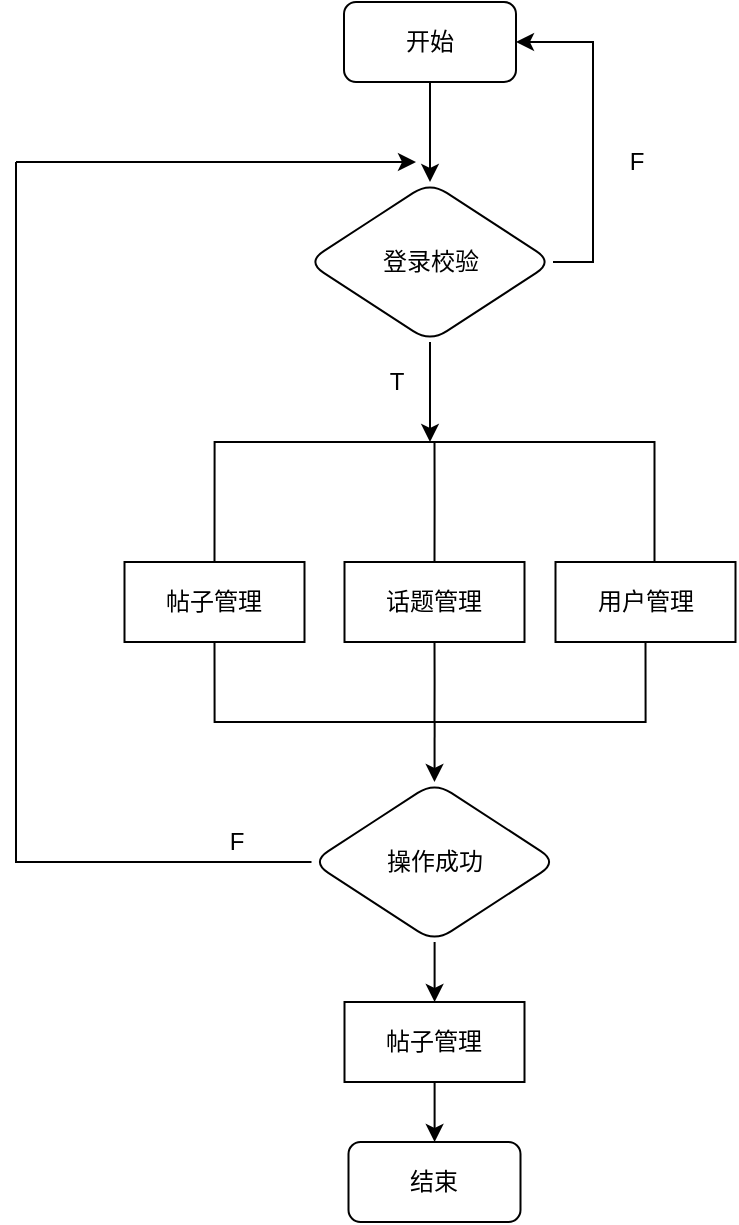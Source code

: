 <mxfile version="17.4.0" type="github">
  <diagram id="4toruB1NsV-BcF4HdEqw" name="Page-1">
    <mxGraphModel dx="733" dy="405" grid="1" gridSize="10" guides="1" tooltips="1" connect="1" arrows="1" fold="1" page="1" pageScale="1" pageWidth="827" pageHeight="1169" math="0" shadow="0">
      <root>
        <mxCell id="0" />
        <mxCell id="1" parent="0" />
        <mxCell id="LxS-bR-VqrG2u39uKpH1-3" value="" style="edgeStyle=orthogonalEdgeStyle;rounded=0;orthogonalLoop=1;jettySize=auto;html=1;" edge="1" parent="1" source="LxS-bR-VqrG2u39uKpH1-1" target="LxS-bR-VqrG2u39uKpH1-2">
          <mxGeometry relative="1" as="geometry" />
        </mxCell>
        <mxCell id="LxS-bR-VqrG2u39uKpH1-1" value="开始" style="rounded=1;whiteSpace=wrap;html=1;" vertex="1" parent="1">
          <mxGeometry x="354" y="70" width="86" height="40" as="geometry" />
        </mxCell>
        <mxCell id="LxS-bR-VqrG2u39uKpH1-10" style="edgeStyle=orthogonalEdgeStyle;rounded=0;orthogonalLoop=1;jettySize=auto;html=1;" edge="1" parent="1" source="LxS-bR-VqrG2u39uKpH1-2">
          <mxGeometry relative="1" as="geometry">
            <mxPoint x="397" y="290" as="targetPoint" />
          </mxGeometry>
        </mxCell>
        <mxCell id="LxS-bR-VqrG2u39uKpH1-22" style="edgeStyle=orthogonalEdgeStyle;rounded=0;orthogonalLoop=1;jettySize=auto;html=1;exitX=1;exitY=0.5;exitDx=0;exitDy=0;entryX=1;entryY=0.5;entryDx=0;entryDy=0;startArrow=none;startFill=0;endArrow=classic;endFill=1;" edge="1" parent="1" source="LxS-bR-VqrG2u39uKpH1-2" target="LxS-bR-VqrG2u39uKpH1-1">
          <mxGeometry relative="1" as="geometry" />
        </mxCell>
        <mxCell id="LxS-bR-VqrG2u39uKpH1-2" value="登录校验" style="rhombus;whiteSpace=wrap;html=1;rounded=1;" vertex="1" parent="1">
          <mxGeometry x="335.5" y="160" width="123" height="80" as="geometry" />
        </mxCell>
        <mxCell id="LxS-bR-VqrG2u39uKpH1-11" style="edgeStyle=orthogonalEdgeStyle;rounded=0;orthogonalLoop=1;jettySize=auto;html=1;exitX=0.5;exitY=0;exitDx=0;exitDy=0;entryX=0.5;entryY=0;entryDx=0;entryDy=0;endArrow=none;endFill=0;" edge="1" parent="1" source="LxS-bR-VqrG2u39uKpH1-6" target="LxS-bR-VqrG2u39uKpH1-9">
          <mxGeometry relative="1" as="geometry">
            <Array as="points">
              <mxPoint x="289.25" y="290" />
              <mxPoint x="509.25" y="290" />
            </Array>
          </mxGeometry>
        </mxCell>
        <mxCell id="LxS-bR-VqrG2u39uKpH1-13" style="edgeStyle=orthogonalEdgeStyle;rounded=0;orthogonalLoop=1;jettySize=auto;html=1;exitX=0.5;exitY=1;exitDx=0;exitDy=0;entryX=0.5;entryY=1;entryDx=0;entryDy=0;endArrow=none;endFill=0;" edge="1" parent="1" source="LxS-bR-VqrG2u39uKpH1-6" target="LxS-bR-VqrG2u39uKpH1-9">
          <mxGeometry relative="1" as="geometry">
            <Array as="points">
              <mxPoint x="289.25" y="430" />
              <mxPoint x="505.25" y="430" />
            </Array>
          </mxGeometry>
        </mxCell>
        <mxCell id="LxS-bR-VqrG2u39uKpH1-6" value="帖子管理" style="rounded=0;whiteSpace=wrap;html=1;" vertex="1" parent="1">
          <mxGeometry x="244.25" y="350" width="90" height="40" as="geometry" />
        </mxCell>
        <mxCell id="LxS-bR-VqrG2u39uKpH1-12" style="edgeStyle=orthogonalEdgeStyle;rounded=0;orthogonalLoop=1;jettySize=auto;html=1;exitX=0.5;exitY=0;exitDx=0;exitDy=0;endArrow=none;endFill=0;" edge="1" parent="1" source="LxS-bR-VqrG2u39uKpH1-7">
          <mxGeometry relative="1" as="geometry">
            <mxPoint x="399.25" y="290" as="targetPoint" />
          </mxGeometry>
        </mxCell>
        <mxCell id="LxS-bR-VqrG2u39uKpH1-14" style="edgeStyle=orthogonalEdgeStyle;rounded=0;orthogonalLoop=1;jettySize=auto;html=1;exitX=0.5;exitY=1;exitDx=0;exitDy=0;endArrow=none;endFill=0;" edge="1" parent="1" source="LxS-bR-VqrG2u39uKpH1-7">
          <mxGeometry relative="1" as="geometry">
            <mxPoint x="399.25" y="430" as="targetPoint" />
          </mxGeometry>
        </mxCell>
        <mxCell id="LxS-bR-VqrG2u39uKpH1-7" value="话题管理" style="rounded=0;whiteSpace=wrap;html=1;" vertex="1" parent="1">
          <mxGeometry x="354.25" y="350" width="90" height="40" as="geometry" />
        </mxCell>
        <mxCell id="LxS-bR-VqrG2u39uKpH1-9" value="用户管理" style="rounded=0;whiteSpace=wrap;html=1;" vertex="1" parent="1">
          <mxGeometry x="459.75" y="350" width="90" height="40" as="geometry" />
        </mxCell>
        <mxCell id="LxS-bR-VqrG2u39uKpH1-18" style="edgeStyle=orthogonalEdgeStyle;rounded=0;orthogonalLoop=1;jettySize=auto;html=1;exitX=0;exitY=0.5;exitDx=0;exitDy=0;startArrow=none;startFill=0;endArrow=none;endFill=0;" edge="1" parent="1" source="LxS-bR-VqrG2u39uKpH1-16">
          <mxGeometry relative="1" as="geometry">
            <mxPoint x="190" y="150" as="targetPoint" />
            <Array as="points">
              <mxPoint x="190" y="500" />
            </Array>
          </mxGeometry>
        </mxCell>
        <mxCell id="LxS-bR-VqrG2u39uKpH1-33" style="edgeStyle=orthogonalEdgeStyle;rounded=0;orthogonalLoop=1;jettySize=auto;html=1;exitX=0.5;exitY=0;exitDx=0;exitDy=0;startArrow=classic;startFill=1;endArrow=none;endFill=0;" edge="1" parent="1" source="LxS-bR-VqrG2u39uKpH1-16">
          <mxGeometry relative="1" as="geometry">
            <mxPoint x="399.316" y="430" as="targetPoint" />
          </mxGeometry>
        </mxCell>
        <mxCell id="LxS-bR-VqrG2u39uKpH1-34" value="" style="edgeStyle=orthogonalEdgeStyle;rounded=0;orthogonalLoop=1;jettySize=auto;html=1;startArrow=none;startFill=0;endArrow=classic;endFill=1;" edge="1" parent="1" source="LxS-bR-VqrG2u39uKpH1-16" target="LxS-bR-VqrG2u39uKpH1-31">
          <mxGeometry relative="1" as="geometry" />
        </mxCell>
        <mxCell id="LxS-bR-VqrG2u39uKpH1-16" value="操作成功" style="rhombus;whiteSpace=wrap;html=1;rounded=1;" vertex="1" parent="1">
          <mxGeometry x="337.75" y="460" width="123" height="80" as="geometry" />
        </mxCell>
        <mxCell id="LxS-bR-VqrG2u39uKpH1-19" value="" style="endArrow=classic;html=1;rounded=0;endFill=1;" edge="1" parent="1">
          <mxGeometry width="50" height="50" relative="1" as="geometry">
            <mxPoint x="190" y="150" as="sourcePoint" />
            <mxPoint x="390" y="150" as="targetPoint" />
          </mxGeometry>
        </mxCell>
        <mxCell id="LxS-bR-VqrG2u39uKpH1-20" value="T" style="text;html=1;align=center;verticalAlign=middle;resizable=0;points=[];autosize=1;strokeColor=none;fillColor=none;" vertex="1" parent="1">
          <mxGeometry x="370" y="250" width="20" height="20" as="geometry" />
        </mxCell>
        <mxCell id="LxS-bR-VqrG2u39uKpH1-21" value="F" style="text;html=1;align=center;verticalAlign=middle;resizable=0;points=[];autosize=1;strokeColor=none;fillColor=none;" vertex="1" parent="1">
          <mxGeometry x="290" y="480" width="20" height="20" as="geometry" />
        </mxCell>
        <mxCell id="LxS-bR-VqrG2u39uKpH1-23" value="F" style="text;html=1;align=center;verticalAlign=middle;resizable=0;points=[];autosize=1;strokeColor=none;fillColor=none;" vertex="1" parent="1">
          <mxGeometry x="490" y="140" width="20" height="20" as="geometry" />
        </mxCell>
        <mxCell id="LxS-bR-VqrG2u39uKpH1-36" value="" style="edgeStyle=orthogonalEdgeStyle;rounded=0;orthogonalLoop=1;jettySize=auto;html=1;startArrow=none;startFill=0;endArrow=classic;endFill=1;" edge="1" parent="1" source="LxS-bR-VqrG2u39uKpH1-31" target="LxS-bR-VqrG2u39uKpH1-35">
          <mxGeometry relative="1" as="geometry" />
        </mxCell>
        <mxCell id="LxS-bR-VqrG2u39uKpH1-31" value="帖子管理" style="rounded=0;whiteSpace=wrap;html=1;" vertex="1" parent="1">
          <mxGeometry x="354.25" y="570" width="90" height="40" as="geometry" />
        </mxCell>
        <mxCell id="LxS-bR-VqrG2u39uKpH1-35" value="结束" style="rounded=1;whiteSpace=wrap;html=1;" vertex="1" parent="1">
          <mxGeometry x="356.25" y="640" width="86" height="40" as="geometry" />
        </mxCell>
      </root>
    </mxGraphModel>
  </diagram>
</mxfile>
